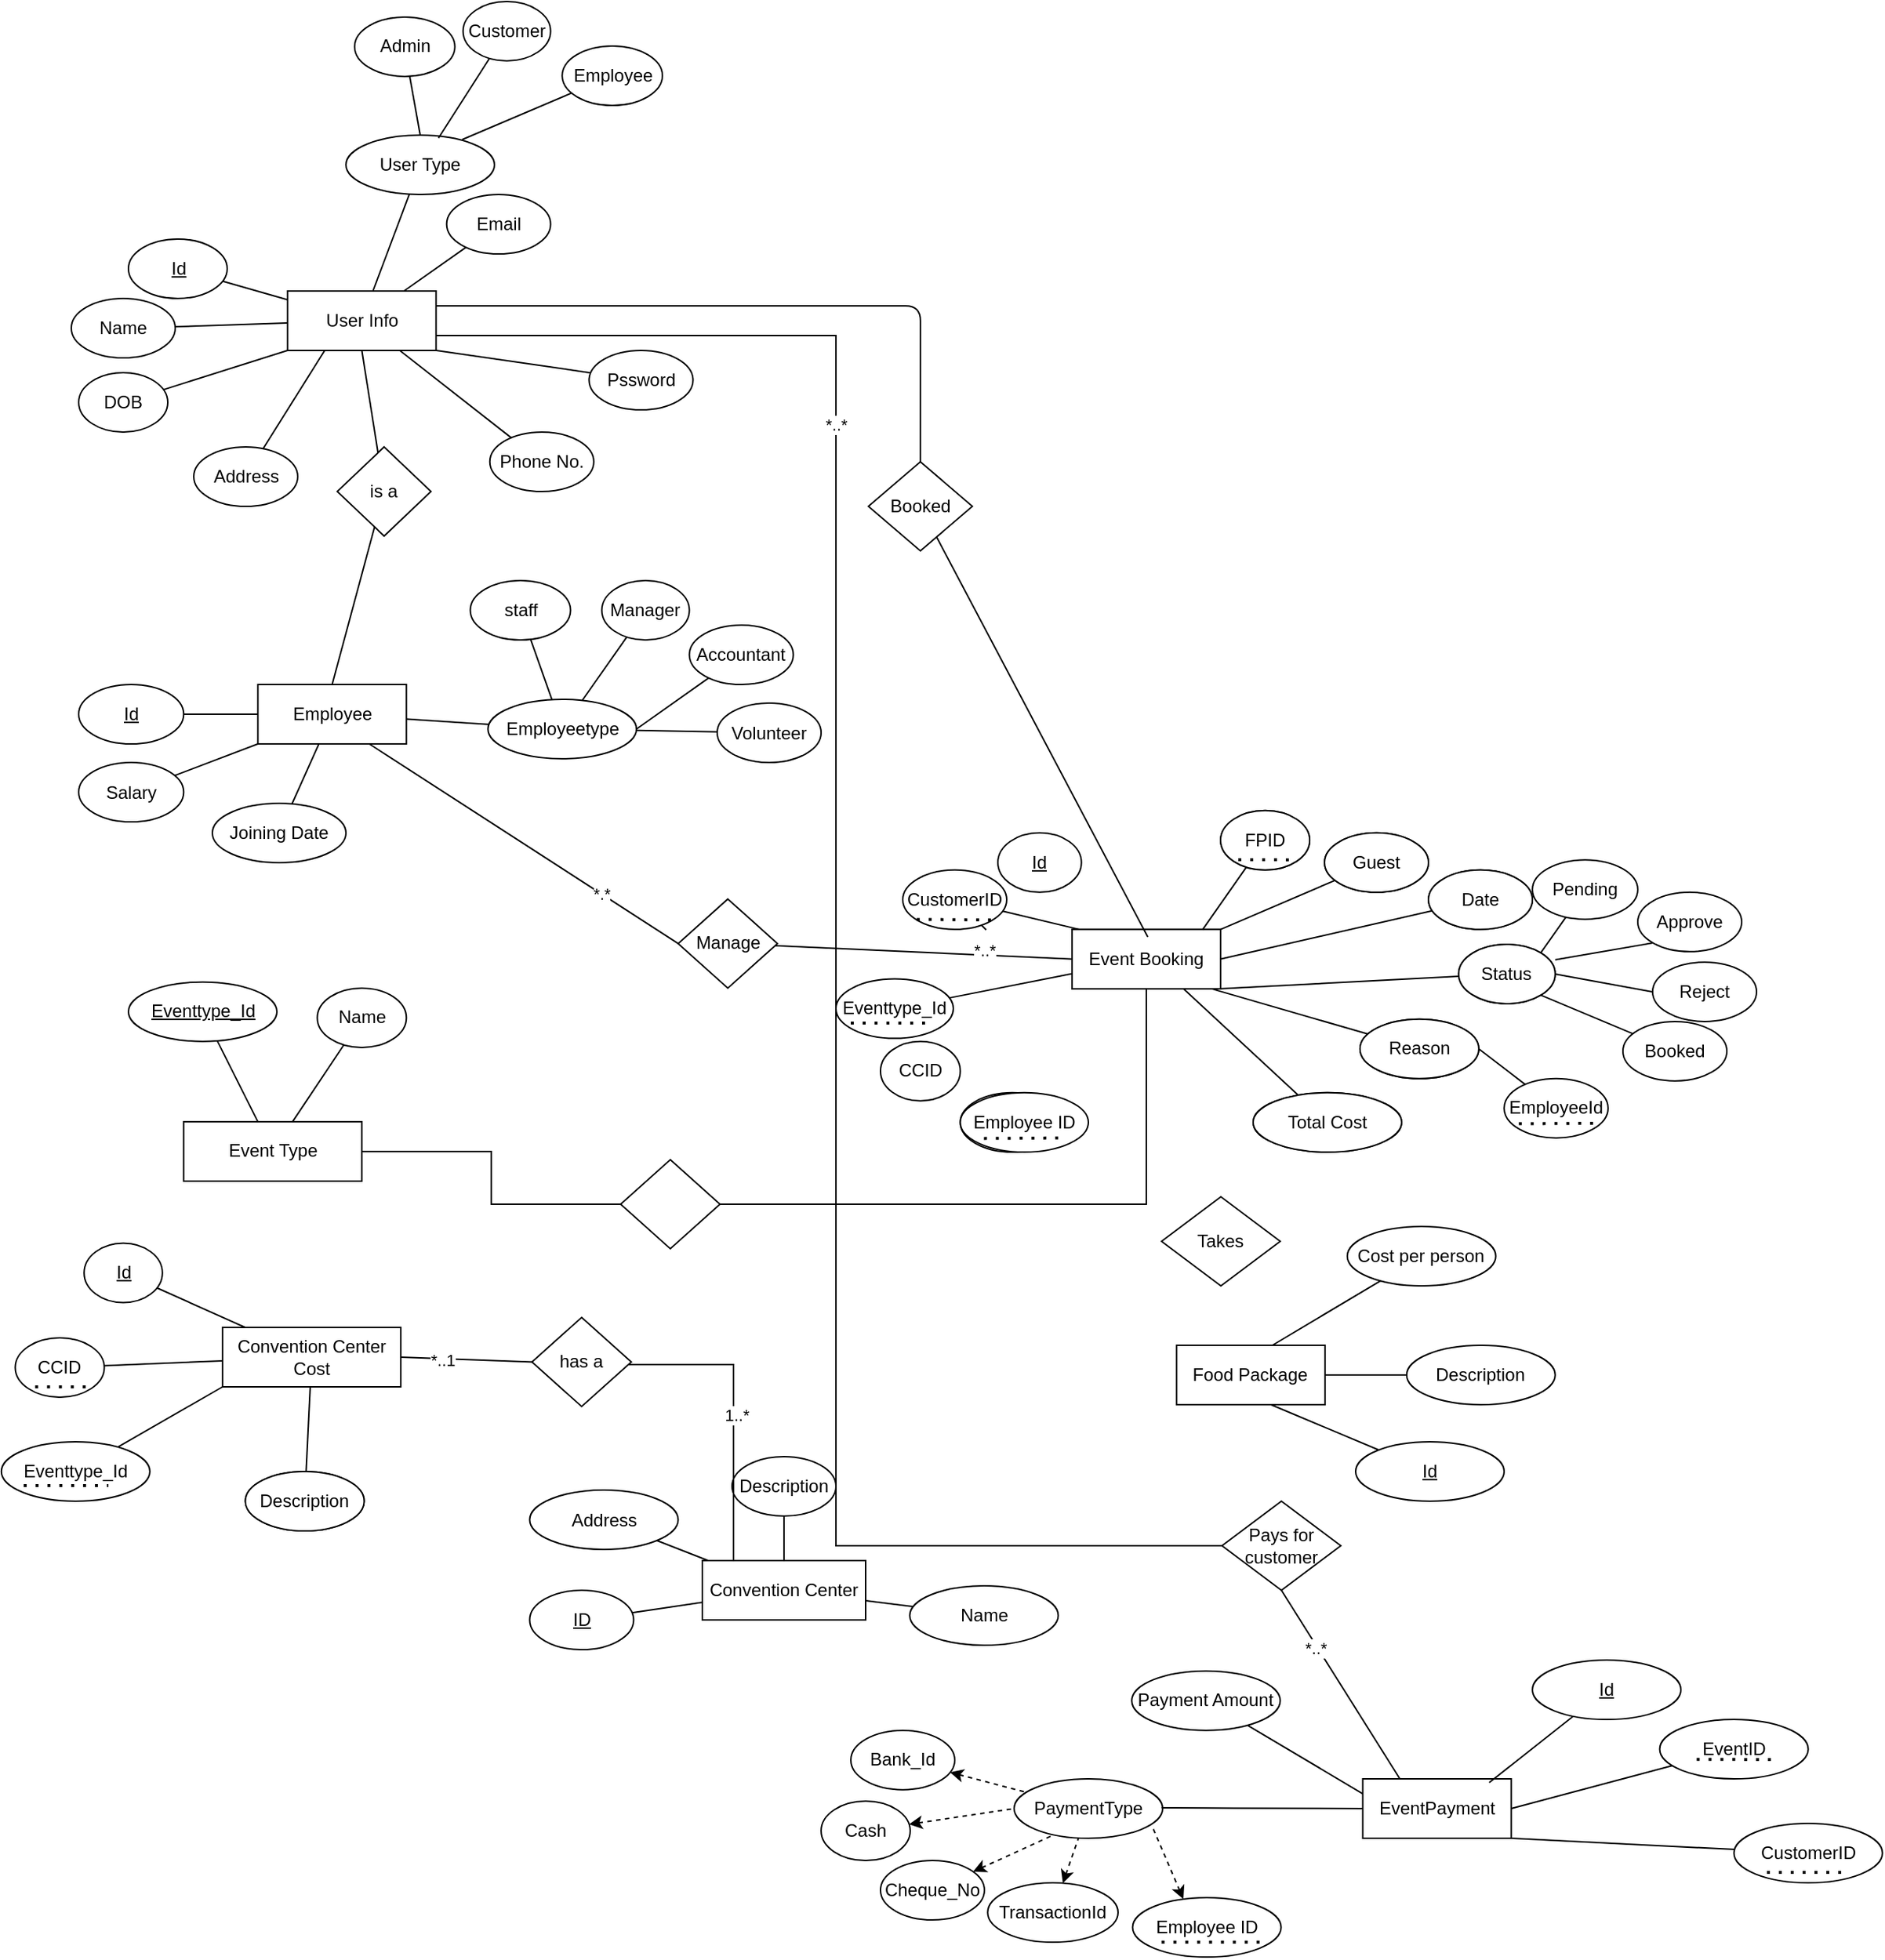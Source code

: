 <mxfile version="14.6.11" type="github">
  <diagram id="667UKBAZMkuKN2_vxPIx" name="Page-1">
    <mxGraphModel dx="854" dy="1568" grid="1" gridSize="10" guides="1" tooltips="1" connect="1" arrows="1" fold="1" page="1" pageScale="1" pageWidth="850" pageHeight="1100" math="0" shadow="0">
      <root>
        <mxCell id="0" />
        <mxCell id="1" parent="0" />
        <mxCell id="iq4_zU8uzsKBCmtEDNEx-7" value="Convention Center Cost" style="whiteSpace=wrap;html=1;align=center;" parent="1" vertex="1">
          <mxGeometry x="156.89" y="663" width="120" height="40" as="geometry" />
        </mxCell>
        <mxCell id="ZvQljmAucY4WJeobZymg-52" value="" style="edgeStyle=none;rounded=0;orthogonalLoop=1;jettySize=auto;html=1;startArrow=none;startFill=0;endArrow=none;endFill=0;" edge="1" parent="1" source="iq4_zU8uzsKBCmtEDNEx-9" target="iq4_zU8uzsKBCmtEDNEx-7">
          <mxGeometry relative="1" as="geometry" />
        </mxCell>
        <mxCell id="iq4_zU8uzsKBCmtEDNEx-9" value="CCID" style="ellipse;whiteSpace=wrap;html=1;align=center;" parent="1" vertex="1">
          <mxGeometry x="17.25" y="670" width="60" height="40" as="geometry" />
        </mxCell>
        <mxCell id="ZvQljmAucY4WJeobZymg-53" value="" style="edgeStyle=none;rounded=0;orthogonalLoop=1;jettySize=auto;html=1;startArrow=none;startFill=0;endArrow=none;endFill=0;entryX=0;entryY=1;entryDx=0;entryDy=0;" edge="1" parent="1" source="iq4_zU8uzsKBCmtEDNEx-10" target="iq4_zU8uzsKBCmtEDNEx-7">
          <mxGeometry relative="1" as="geometry" />
        </mxCell>
        <mxCell id="iq4_zU8uzsKBCmtEDNEx-10" value="Eventtype_Id" style="ellipse;whiteSpace=wrap;html=1;align=center;" parent="1" vertex="1">
          <mxGeometry x="7.92" y="740" width="100" height="40" as="geometry" />
        </mxCell>
        <mxCell id="iq4_zU8uzsKBCmtEDNEx-11" value="Description" style="ellipse;whiteSpace=wrap;html=1;align=center;" parent="1" vertex="1">
          <mxGeometry x="172.25" y="760" width="80" height="40" as="geometry" />
        </mxCell>
        <mxCell id="ZvQljmAucY4WJeobZymg-54" value="" style="edgeStyle=none;rounded=0;orthogonalLoop=1;jettySize=auto;html=1;startArrow=none;startFill=0;endArrow=none;endFill=0;" edge="1" parent="1" source="iq4_zU8uzsKBCmtEDNEx-16" target="iq4_zU8uzsKBCmtEDNEx-7">
          <mxGeometry relative="1" as="geometry" />
        </mxCell>
        <mxCell id="iq4_zU8uzsKBCmtEDNEx-16" value="Description" style="ellipse;whiteSpace=wrap;html=1;align=center;" parent="1" vertex="1">
          <mxGeometry x="172.25" y="760" width="80" height="40" as="geometry" />
        </mxCell>
        <mxCell id="ZvQljmAucY4WJeobZymg-81" value="" style="edgeStyle=none;rounded=0;orthogonalLoop=1;jettySize=auto;html=1;startArrow=none;startFill=0;endArrow=none;endFill=0;" edge="1" parent="1" source="iq4_zU8uzsKBCmtEDNEx-24" target="iq4_zU8uzsKBCmtEDNEx-34">
          <mxGeometry relative="1" as="geometry" />
        </mxCell>
        <mxCell id="iq4_zU8uzsKBCmtEDNEx-24" value="User Type" style="ellipse;whiteSpace=wrap;html=1;align=center;" parent="1" vertex="1">
          <mxGeometry x="240.0" y="-140.0" width="100" height="40" as="geometry" />
        </mxCell>
        <mxCell id="iq4_zU8uzsKBCmtEDNEx-34" value="User Info" style="whiteSpace=wrap;html=1;align=center;" parent="1" vertex="1">
          <mxGeometry x="200.69" y="-35" width="100" height="40" as="geometry" />
        </mxCell>
        <mxCell id="ZvQljmAucY4WJeobZymg-86" value="" style="edgeStyle=none;rounded=0;orthogonalLoop=1;jettySize=auto;html=1;startArrow=none;startFill=0;endArrow=none;endFill=0;" edge="1" parent="1" source="iq4_zU8uzsKBCmtEDNEx-36" target="iq4_zU8uzsKBCmtEDNEx-34">
          <mxGeometry relative="1" as="geometry" />
        </mxCell>
        <mxCell id="iq4_zU8uzsKBCmtEDNEx-36" value="Name" style="ellipse;whiteSpace=wrap;html=1;align=center;" parent="1" vertex="1">
          <mxGeometry x="55.01" y="-30" width="70" height="40" as="geometry" />
        </mxCell>
        <mxCell id="ZvQljmAucY4WJeobZymg-87" value="" style="edgeStyle=none;rounded=0;orthogonalLoop=1;jettySize=auto;html=1;startArrow=none;startFill=0;endArrow=none;endFill=0;entryX=0;entryY=1;entryDx=0;entryDy=0;" edge="1" parent="1" source="iq4_zU8uzsKBCmtEDNEx-37" target="iq4_zU8uzsKBCmtEDNEx-34">
          <mxGeometry relative="1" as="geometry" />
        </mxCell>
        <mxCell id="iq4_zU8uzsKBCmtEDNEx-37" value="DOB" style="ellipse;whiteSpace=wrap;html=1;align=center;" parent="1" vertex="1">
          <mxGeometry x="60" y="20" width="60" height="40" as="geometry" />
        </mxCell>
        <mxCell id="ZvQljmAucY4WJeobZymg-82" value="" style="edgeStyle=none;rounded=0;orthogonalLoop=1;jettySize=auto;html=1;startArrow=none;startFill=0;endArrow=none;endFill=0;entryX=0.25;entryY=1;entryDx=0;entryDy=0;" edge="1" parent="1" source="iq4_zU8uzsKBCmtEDNEx-38" target="iq4_zU8uzsKBCmtEDNEx-34">
          <mxGeometry relative="1" as="geometry" />
        </mxCell>
        <mxCell id="iq4_zU8uzsKBCmtEDNEx-38" value="Address" style="ellipse;whiteSpace=wrap;html=1;align=center;" parent="1" vertex="1">
          <mxGeometry x="137.5" y="70" width="70" height="40" as="geometry" />
        </mxCell>
        <mxCell id="ZvQljmAucY4WJeobZymg-89" value="" style="rounded=0;orthogonalLoop=1;jettySize=auto;html=1;startArrow=none;startFill=0;endArrow=none;endFill=0;" edge="1" parent="1" source="iq4_zU8uzsKBCmtEDNEx-39" target="iq4_zU8uzsKBCmtEDNEx-34">
          <mxGeometry relative="1" as="geometry" />
        </mxCell>
        <mxCell id="iq4_zU8uzsKBCmtEDNEx-39" value="Email" style="ellipse;whiteSpace=wrap;html=1;align=center;" parent="1" vertex="1">
          <mxGeometry x="307.81" y="-100" width="70" height="40" as="geometry" />
        </mxCell>
        <mxCell id="ZvQljmAucY4WJeobZymg-80" value="" style="edgeStyle=none;rounded=0;orthogonalLoop=1;jettySize=auto;html=1;startArrow=none;startFill=0;endArrow=none;endFill=0;" edge="1" parent="1" source="iq4_zU8uzsKBCmtEDNEx-40" target="iq4_zU8uzsKBCmtEDNEx-34">
          <mxGeometry relative="1" as="geometry" />
        </mxCell>
        <mxCell id="iq4_zU8uzsKBCmtEDNEx-40" value="Phone No." style="ellipse;whiteSpace=wrap;html=1;align=center;" parent="1" vertex="1">
          <mxGeometry x="336.89" y="60" width="70" height="40" as="geometry" />
        </mxCell>
        <mxCell id="iq4_zU8uzsKBCmtEDNEx-41" value="" style="line;strokeWidth=1;rotatable=0;dashed=0;labelPosition=right;align=left;verticalAlign=middle;spacingTop=0;spacingLeft=6;points=[];portConstraint=eastwest;" parent="1" vertex="1">
          <mxGeometry x="257.5" y="-80" height="10" as="geometry" />
        </mxCell>
        <mxCell id="iq4_zU8uzsKBCmtEDNEx-103" value="Employee" style="whiteSpace=wrap;html=1;align=center;" parent="1" vertex="1">
          <mxGeometry x="180.69" y="230" width="100" height="40" as="geometry" />
        </mxCell>
        <mxCell id="ZvQljmAucY4WJeobZymg-62" value="" style="edgeStyle=none;rounded=0;orthogonalLoop=1;jettySize=auto;html=1;startArrow=none;startFill=0;endArrow=none;endFill=0;" edge="1" parent="1" source="iq4_zU8uzsKBCmtEDNEx-105" target="iq4_zU8uzsKBCmtEDNEx-103">
          <mxGeometry relative="1" as="geometry" />
        </mxCell>
        <mxCell id="iq4_zU8uzsKBCmtEDNEx-105" value="Joining Date" style="ellipse;whiteSpace=wrap;html=1;align=center;" parent="1" vertex="1">
          <mxGeometry x="150" y="310" width="90" height="40" as="geometry" />
        </mxCell>
        <mxCell id="ZvQljmAucY4WJeobZymg-60" value="" style="edgeStyle=none;rounded=0;orthogonalLoop=1;jettySize=auto;html=1;startArrow=none;startFill=0;endArrow=none;endFill=0;" edge="1" parent="1" source="iq4_zU8uzsKBCmtEDNEx-111" target="iq4_zU8uzsKBCmtEDNEx-103">
          <mxGeometry relative="1" as="geometry" />
        </mxCell>
        <mxCell id="iq4_zU8uzsKBCmtEDNEx-111" value="Id" style="ellipse;whiteSpace=wrap;html=1;align=center;fontStyle=4;" parent="1" vertex="1">
          <mxGeometry x="60" y="230" width="70.69" height="40" as="geometry" />
        </mxCell>
        <mxCell id="ZvQljmAucY4WJeobZymg-63" value="" style="edgeStyle=none;rounded=0;orthogonalLoop=1;jettySize=auto;html=1;startArrow=none;startFill=0;endArrow=none;endFill=0;" edge="1" parent="1" source="iq4_zU8uzsKBCmtEDNEx-112" target="iq4_zU8uzsKBCmtEDNEx-103">
          <mxGeometry relative="1" as="geometry" />
        </mxCell>
        <mxCell id="iq4_zU8uzsKBCmtEDNEx-112" value="Employeetype" style="ellipse;whiteSpace=wrap;html=1;align=center;" parent="1" vertex="1">
          <mxGeometry x="335.64" y="240" width="100" height="40" as="geometry" />
        </mxCell>
        <mxCell id="ZvQljmAucY4WJeobZymg-61" value="" style="edgeStyle=none;rounded=0;orthogonalLoop=1;jettySize=auto;html=1;startArrow=none;startFill=0;endArrow=none;endFill=0;entryX=0;entryY=1;entryDx=0;entryDy=0;" edge="1" parent="1" source="iq4_zU8uzsKBCmtEDNEx-113" target="iq4_zU8uzsKBCmtEDNEx-103">
          <mxGeometry relative="1" as="geometry" />
        </mxCell>
        <mxCell id="iq4_zU8uzsKBCmtEDNEx-113" value="Salary" style="ellipse;whiteSpace=wrap;html=1;align=center;" parent="1" vertex="1">
          <mxGeometry x="60" y="282.5" width="70.69" height="40" as="geometry" />
        </mxCell>
        <mxCell id="Gzfp780XZHJY38I-ThZH-4" value="" style="rounded=0;orthogonalLoop=1;jettySize=auto;html=1;entryX=0.5;entryY=1;entryDx=0;entryDy=0;endArrow=none;endFill=0;" parent="1" source="iq4_zU8uzsKBCmtEDNEx-116" target="iq4_zU8uzsKBCmtEDNEx-34" edge="1">
          <mxGeometry relative="1" as="geometry" />
        </mxCell>
        <mxCell id="Gzfp780XZHJY38I-ThZH-5" value="" style="edgeStyle=none;rounded=0;orthogonalLoop=1;jettySize=auto;html=1;endArrow=none;endFill=0;entryX=0.5;entryY=0;entryDx=0;entryDy=0;" parent="1" source="iq4_zU8uzsKBCmtEDNEx-116" target="iq4_zU8uzsKBCmtEDNEx-103" edge="1">
          <mxGeometry relative="1" as="geometry" />
        </mxCell>
        <mxCell id="iq4_zU8uzsKBCmtEDNEx-116" value="is a" style="shape=rhombus;perimeter=rhombusPerimeter;whiteSpace=wrap;html=1;align=center;" parent="1" vertex="1">
          <mxGeometry x="234.14" y="70" width="63.11" height="60" as="geometry" />
        </mxCell>
        <mxCell id="ZvQljmAucY4WJeobZymg-66" value="" style="edgeStyle=none;rounded=0;orthogonalLoop=1;jettySize=auto;html=1;startArrow=none;startFill=0;endArrow=none;endFill=0;" edge="1" parent="1" source="iq4_zU8uzsKBCmtEDNEx-118" target="iq4_zU8uzsKBCmtEDNEx-112">
          <mxGeometry relative="1" as="geometry" />
        </mxCell>
        <mxCell id="iq4_zU8uzsKBCmtEDNEx-118" value="staff" style="ellipse;whiteSpace=wrap;html=1;align=center;" parent="1" vertex="1">
          <mxGeometry x="323.75" y="160" width="67.5" height="40" as="geometry" />
        </mxCell>
        <mxCell id="iq4_zU8uzsKBCmtEDNEx-123" value="" style="rounded=0;orthogonalLoop=1;jettySize=auto;html=1;endArrow=none;endFill=0;" parent="1" source="iq4_zU8uzsKBCmtEDNEx-119" target="iq4_zU8uzsKBCmtEDNEx-112" edge="1">
          <mxGeometry relative="1" as="geometry" />
        </mxCell>
        <mxCell id="iq4_zU8uzsKBCmtEDNEx-119" value="Manager" style="ellipse;whiteSpace=wrap;html=1;align=center;" parent="1" vertex="1">
          <mxGeometry x="412.31" y="160" width="58.96" height="40" as="geometry" />
        </mxCell>
        <mxCell id="iq4_zU8uzsKBCmtEDNEx-126" value="" style="rounded=0;orthogonalLoop=1;jettySize=auto;html=1;endArrow=none;endFill=0;entryX=1;entryY=0.5;entryDx=0;entryDy=0;" parent="1" source="iq4_zU8uzsKBCmtEDNEx-124" target="iq4_zU8uzsKBCmtEDNEx-112" edge="1">
          <mxGeometry relative="1" as="geometry">
            <mxPoint x="515" y="320" as="targetPoint" />
          </mxGeometry>
        </mxCell>
        <mxCell id="iq4_zU8uzsKBCmtEDNEx-124" value="Accountant" style="ellipse;whiteSpace=wrap;html=1;align=center;" parent="1" vertex="1">
          <mxGeometry x="471.27" y="190" width="70" height="40" as="geometry" />
        </mxCell>
        <mxCell id="ZvQljmAucY4WJeobZymg-64" value="" style="edgeStyle=none;rounded=0;orthogonalLoop=1;jettySize=auto;html=1;startArrow=none;startFill=0;endArrow=none;endFill=0;" edge="1" parent="1" source="iq4_zU8uzsKBCmtEDNEx-127" target="iq4_zU8uzsKBCmtEDNEx-112">
          <mxGeometry relative="1" as="geometry" />
        </mxCell>
        <mxCell id="iq4_zU8uzsKBCmtEDNEx-127" value="Volunteer" style="ellipse;whiteSpace=wrap;html=1;align=center;" parent="1" vertex="1">
          <mxGeometry x="490" y="242.5" width="70" height="40" as="geometry" />
        </mxCell>
        <mxCell id="iq4_zU8uzsKBCmtEDNEx-152" value="Event" style="whiteSpace=wrap;html=1;align=center;" parent="1" vertex="1">
          <mxGeometry x="729.04" y="394.91" width="100" height="40" as="geometry" />
        </mxCell>
        <mxCell id="ZvQljmAucY4WJeobZymg-48" value="" style="edgeStyle=none;rounded=0;orthogonalLoop=1;jettySize=auto;html=1;startArrow=none;startFill=0;endArrow=none;endFill=0;entryX=0.09;entryY=0.026;entryDx=0;entryDy=0;entryPerimeter=0;" edge="1" parent="1" source="iq4_zU8uzsKBCmtEDNEx-154" target="iq4_zU8uzsKBCmtEDNEx-175">
          <mxGeometry relative="1" as="geometry">
            <mxPoint x="750" y="390" as="targetPoint" />
          </mxGeometry>
        </mxCell>
        <mxCell id="iq4_zU8uzsKBCmtEDNEx-154" value="CustomerID" style="ellipse;whiteSpace=wrap;html=1;align=center;" parent="1" vertex="1">
          <mxGeometry x="615" y="354.91" width="70" height="40" as="geometry" />
        </mxCell>
        <mxCell id="iq4_zU8uzsKBCmtEDNEx-157" value="FPID" style="ellipse;whiteSpace=wrap;html=1;align=center;" parent="1" vertex="1">
          <mxGeometry x="829.04" y="314.91" width="60" height="40" as="geometry" />
        </mxCell>
        <mxCell id="iq4_zU8uzsKBCmtEDNEx-158" value="Guest" style="ellipse;whiteSpace=wrap;html=1;align=center;" parent="1" vertex="1">
          <mxGeometry x="899.04" y="329.91" width="70" height="40" as="geometry" />
        </mxCell>
        <mxCell id="iq4_zU8uzsKBCmtEDNEx-159" value="Date" style="ellipse;whiteSpace=wrap;html=1;align=center;" parent="1" vertex="1">
          <mxGeometry x="969.04" y="354.91" width="70" height="40" as="geometry" />
        </mxCell>
        <mxCell id="iq4_zU8uzsKBCmtEDNEx-160" value="Status" style="ellipse;whiteSpace=wrap;html=1;align=center;" parent="1" vertex="1">
          <mxGeometry x="989.37" y="404.95" width="65" height="40" as="geometry" />
        </mxCell>
        <mxCell id="iq4_zU8uzsKBCmtEDNEx-161" value="Reason" style="ellipse;whiteSpace=wrap;html=1;align=center;" parent="1" vertex="1">
          <mxGeometry x="922.93" y="455.35" width="80" height="40" as="geometry" />
        </mxCell>
        <mxCell id="iq4_zU8uzsKBCmtEDNEx-162" value="Employee ID" style="ellipse;whiteSpace=wrap;html=1;align=center;" parent="1" vertex="1">
          <mxGeometry x="653.73" y="504.91" width="70" height="40" as="geometry" />
        </mxCell>
        <mxCell id="iq4_zU8uzsKBCmtEDNEx-163" value="Total Cost" style="ellipse;whiteSpace=wrap;html=1;align=center;" parent="1" vertex="1">
          <mxGeometry x="850.96" y="504.91" width="100" height="40" as="geometry" />
        </mxCell>
        <mxCell id="iq4_zU8uzsKBCmtEDNEx-175" value="Event Booking" style="whiteSpace=wrap;html=1;align=center;" parent="1" vertex="1">
          <mxGeometry x="729.04" y="394.91" width="100" height="40" as="geometry" />
        </mxCell>
        <mxCell id="ZvQljmAucY4WJeobZymg-37" value="" style="edgeStyle=none;rounded=0;orthogonalLoop=1;jettySize=auto;html=1;startArrow=none;startFill=0;endArrow=none;endFill=0;entryX=0.88;entryY=0.001;entryDx=0;entryDy=0;entryPerimeter=0;" edge="1" parent="1" source="iq4_zU8uzsKBCmtEDNEx-180" target="iq4_zU8uzsKBCmtEDNEx-175">
          <mxGeometry relative="1" as="geometry" />
        </mxCell>
        <mxCell id="iq4_zU8uzsKBCmtEDNEx-180" value="FPID" style="ellipse;whiteSpace=wrap;html=1;align=center;" parent="1" vertex="1">
          <mxGeometry x="829.04" y="314.91" width="60" height="40" as="geometry" />
        </mxCell>
        <mxCell id="ZvQljmAucY4WJeobZymg-38" value="" style="edgeStyle=none;rounded=0;orthogonalLoop=1;jettySize=auto;html=1;startArrow=none;startFill=0;endArrow=none;endFill=0;entryX=1;entryY=0;entryDx=0;entryDy=0;" edge="1" parent="1" source="iq4_zU8uzsKBCmtEDNEx-181" target="iq4_zU8uzsKBCmtEDNEx-175">
          <mxGeometry relative="1" as="geometry" />
        </mxCell>
        <mxCell id="iq4_zU8uzsKBCmtEDNEx-181" value="Guest" style="ellipse;whiteSpace=wrap;html=1;align=center;" parent="1" vertex="1">
          <mxGeometry x="899.04" y="329.91" width="70" height="40" as="geometry" />
        </mxCell>
        <mxCell id="ZvQljmAucY4WJeobZymg-40" value="" style="edgeStyle=none;rounded=0;orthogonalLoop=1;jettySize=auto;html=1;startArrow=none;startFill=0;endArrow=none;endFill=0;entryX=1;entryY=0.5;entryDx=0;entryDy=0;" edge="1" parent="1" source="iq4_zU8uzsKBCmtEDNEx-182" target="iq4_zU8uzsKBCmtEDNEx-175">
          <mxGeometry relative="1" as="geometry">
            <mxPoint x="964" y="361" as="targetPoint" />
          </mxGeometry>
        </mxCell>
        <mxCell id="iq4_zU8uzsKBCmtEDNEx-182" value="Date" style="ellipse;whiteSpace=wrap;html=1;align=center;" parent="1" vertex="1">
          <mxGeometry x="969.04" y="354.91" width="70" height="40" as="geometry" />
        </mxCell>
        <mxCell id="ZvQljmAucY4WJeobZymg-41" value="" style="edgeStyle=none;rounded=0;orthogonalLoop=1;jettySize=auto;html=1;startArrow=none;startFill=0;endArrow=none;endFill=0;entryX=1;entryY=1;entryDx=0;entryDy=0;" edge="1" parent="1" source="iq4_zU8uzsKBCmtEDNEx-183" target="iq4_zU8uzsKBCmtEDNEx-175">
          <mxGeometry relative="1" as="geometry" />
        </mxCell>
        <mxCell id="iq4_zU8uzsKBCmtEDNEx-183" value="Status" style="ellipse;whiteSpace=wrap;html=1;align=center;" parent="1" vertex="1">
          <mxGeometry x="989.37" y="404.95" width="65" height="40" as="geometry" />
        </mxCell>
        <mxCell id="ZvQljmAucY4WJeobZymg-42" value="" style="edgeStyle=none;rounded=0;orthogonalLoop=1;jettySize=auto;html=1;startArrow=none;startFill=0;endArrow=none;endFill=0;entryX=0.94;entryY=1.001;entryDx=0;entryDy=0;entryPerimeter=0;" edge="1" parent="1" source="iq4_zU8uzsKBCmtEDNEx-184" target="iq4_zU8uzsKBCmtEDNEx-175">
          <mxGeometry relative="1" as="geometry" />
        </mxCell>
        <mxCell id="iq4_zU8uzsKBCmtEDNEx-184" value="Reason" style="ellipse;whiteSpace=wrap;html=1;align=center;" parent="1" vertex="1">
          <mxGeometry x="922.93" y="455.35" width="80" height="40" as="geometry" />
        </mxCell>
        <mxCell id="iq4_zU8uzsKBCmtEDNEx-185" value="Employee ID" style="ellipse;whiteSpace=wrap;html=1;align=center;" parent="1" vertex="1">
          <mxGeometry x="653.73" y="504.91" width="86.27" height="40" as="geometry" />
        </mxCell>
        <mxCell id="ZvQljmAucY4WJeobZymg-43" value="" style="edgeStyle=none;rounded=0;orthogonalLoop=1;jettySize=auto;html=1;startArrow=none;startFill=0;endArrow=none;endFill=0;entryX=0.75;entryY=1;entryDx=0;entryDy=0;" edge="1" parent="1" source="iq4_zU8uzsKBCmtEDNEx-186" target="iq4_zU8uzsKBCmtEDNEx-175">
          <mxGeometry relative="1" as="geometry" />
        </mxCell>
        <mxCell id="iq4_zU8uzsKBCmtEDNEx-186" value="Total Cost" style="ellipse;whiteSpace=wrap;html=1;align=center;" parent="1" vertex="1">
          <mxGeometry x="850.96" y="504.91" width="100" height="40" as="geometry" />
        </mxCell>
        <mxCell id="iq4_zU8uzsKBCmtEDNEx-198" value="Event Type" style="rounded=0;whiteSpace=wrap;html=1;" parent="1" vertex="1">
          <mxGeometry x="130.69" y="524.45" width="120" height="40" as="geometry" />
        </mxCell>
        <mxCell id="ZvQljmAucY4WJeobZymg-59" value="" style="edgeStyle=none;rounded=0;orthogonalLoop=1;jettySize=auto;html=1;startArrow=none;startFill=0;endArrow=none;endFill=0;" edge="1" parent="1" source="iq4_zU8uzsKBCmtEDNEx-200" target="iq4_zU8uzsKBCmtEDNEx-198">
          <mxGeometry relative="1" as="geometry" />
        </mxCell>
        <mxCell id="iq4_zU8uzsKBCmtEDNEx-200" value="Name" style="ellipse;whiteSpace=wrap;html=1;align=center;" parent="1" vertex="1">
          <mxGeometry x="220.69" y="434.45" width="60" height="40" as="geometry" />
        </mxCell>
        <mxCell id="ZvQljmAucY4WJeobZymg-58" value="" style="edgeStyle=none;rounded=0;orthogonalLoop=1;jettySize=auto;html=1;startArrow=none;startFill=0;endArrow=none;endFill=0;" edge="1" parent="1" source="iq4_zU8uzsKBCmtEDNEx-203" target="iq4_zU8uzsKBCmtEDNEx-198">
          <mxGeometry relative="1" as="geometry" />
        </mxCell>
        <mxCell id="iq4_zU8uzsKBCmtEDNEx-203" value="Eventtype_Id" style="ellipse;whiteSpace=wrap;html=1;align=center;fontStyle=4;" parent="1" vertex="1">
          <mxGeometry x="93.5" y="430.35" width="100" height="40" as="geometry" />
        </mxCell>
        <mxCell id="iq4_zU8uzsKBCmtEDNEx-205" value="Id" style="ellipse;whiteSpace=wrap;html=1;align=center;fontStyle=4;" parent="1" vertex="1">
          <mxGeometry x="679.04" y="329.91" width="56.27" height="40" as="geometry" />
        </mxCell>
        <mxCell id="ZvQljmAucY4WJeobZymg-46" value="" style="edgeStyle=none;rounded=0;orthogonalLoop=1;jettySize=auto;html=1;startArrow=none;startFill=0;endArrow=none;endFill=0;" edge="1" parent="1" source="iq4_zU8uzsKBCmtEDNEx-206" target="iq4_zU8uzsKBCmtEDNEx-175">
          <mxGeometry relative="1" as="geometry" />
        </mxCell>
        <mxCell id="iq4_zU8uzsKBCmtEDNEx-206" value="Eventtype_Id" style="ellipse;whiteSpace=wrap;html=1;align=center;" parent="1" vertex="1">
          <mxGeometry x="570" y="428.3" width="79.04" height="40" as="geometry" />
        </mxCell>
        <mxCell id="iq4_zU8uzsKBCmtEDNEx-208" value="CCID" style="ellipse;whiteSpace=wrap;html=1;align=center;" parent="1" vertex="1">
          <mxGeometry x="600" y="470.35" width="53.73" height="40" as="geometry" />
        </mxCell>
        <mxCell id="iq4_zU8uzsKBCmtEDNEx-210" value="" style="endArrow=none;html=1;rounded=0;exitX=1;exitY=0;exitDx=0;exitDy=0;" parent="1" source="iq4_zU8uzsKBCmtEDNEx-183" target="iq4_zU8uzsKBCmtEDNEx-211" edge="1">
          <mxGeometry relative="1" as="geometry">
            <mxPoint x="1050" y="406.97" as="sourcePoint" />
            <mxPoint x="1130" y="406.97" as="targetPoint" />
          </mxGeometry>
        </mxCell>
        <mxCell id="iq4_zU8uzsKBCmtEDNEx-211" value="Pending" style="ellipse;whiteSpace=wrap;html=1;align=center;" parent="1" vertex="1">
          <mxGeometry x="1039.04" y="348.1" width="70.96" height="40" as="geometry" />
        </mxCell>
        <mxCell id="iq4_zU8uzsKBCmtEDNEx-212" value="Approve&lt;span style=&quot;color: rgba(0 , 0 , 0 , 0) ; font-family: monospace ; font-size: 0px&quot;&gt;%3CmxGraphModel%3E%3Croot%3E%3CmxCell%20id%3D%220%22%2F%3E%3CmxCell%20id%3D%221%22%20parent%3D%220%22%2F%3E%3CmxCell%20id%3D%222%22%20value%3D%22Event%20Type%22%20style%3D%22rounded%3D0%3BwhiteSpace%3Dwrap%3Bhtml%3D1%3B%22%20vertex%3D%221%22%20parent%3D%221%22%3E%3CmxGeometry%20x%3D%2290%22%20y%3D%22140%22%20width%3D%22120%22%20height%3D%2240%22%20as%3D%22geometry%22%2F%3E%3C%2FmxCell%3E%3CmxCell%20id%3D%223%22%20value%3D%22ID%22%20style%3D%22ellipse%3BwhiteSpace%3Dwrap%3Bhtml%3D1%3Balign%3Dcenter%3B%22%20vertex%3D%221%22%20parent%3D%221%22%3E%3CmxGeometry%20x%3D%2260%22%20y%3D%2250%22%20width%3D%2260%22%20height%3D%2240%22%20as%3D%22geometry%22%2F%3E%3C%2FmxCell%3E%3CmxCell%20id%3D%224%22%20value%3D%22Name%22%20style%3D%22ellipse%3BwhiteSpace%3Dwrap%3Bhtml%3D1%3Balign%3Dcenter%3B%22%20vertex%3D%221%22%20parent%3D%221%22%3E%3CmxGeometry%20x%3D%22180%22%20y%3D%2250%22%20width%3D%2260%22%20height%3D%2240%22%20as%3D%22geometry%22%2F%3E%3C%2FmxCell%3E%3CmxCell%20id%3D%225%22%20value%3D%22%22%20style%3D%22line%3BstrokeWidth%3D2%3Bdirection%3Dsouth%3Bhtml%3D1%3Brotation%3D15%3B%22%20vertex%3D%221%22%20parent%3D%221%22%3E%3CmxGeometry%20x%3D%22200%22%20y%3D%2290%22%20width%3D%2210%22%20height%3D%2250%22%20as%3D%22geometry%22%2F%3E%3C%2FmxCell%3E%3CmxCell%20id%3D%226%22%20value%3D%22%22%20style%3D%22line%3BstrokeWidth%3D2%3Bdirection%3Dsouth%3Bhtml%3D1%3Brotation%3D-30%3B%22%20vertex%3D%221%22%20parent%3D%221%22%3E%3CmxGeometry%20x%3D%22122.5%22%20y%3D%2282.01%22%20width%3D%2210%22%20height%3D%2260%22%20as%3D%22geometry%22%2F%3E%3C%2FmxCell%3E%3C%2Froot%3E%3C%2FmxGraphModel%3E&lt;/span&gt;" style="ellipse;whiteSpace=wrap;html=1;align=center;" parent="1" vertex="1">
          <mxGeometry x="1110" y="369.91" width="70" height="40" as="geometry" />
        </mxCell>
        <mxCell id="iq4_zU8uzsKBCmtEDNEx-213" value="" style="endArrow=none;html=1;rounded=0;entryX=0;entryY=1;entryDx=0;entryDy=0;" parent="1" target="iq4_zU8uzsKBCmtEDNEx-212" edge="1">
          <mxGeometry relative="1" as="geometry">
            <mxPoint x="1054.37" y="415.36" as="sourcePoint" />
            <mxPoint x="1140.33" y="414.91" as="targetPoint" />
          </mxGeometry>
        </mxCell>
        <mxCell id="iq4_zU8uzsKBCmtEDNEx-214" value="Reject&lt;span style=&quot;color: rgba(0 , 0 , 0 , 0) ; font-family: monospace ; font-size: 0px&quot;&gt;%3CmxGraphModel%3E%3Croot%3E%3CmxCell%20id%3D%220%22%2F%3E%3CmxCell%20id%3D%221%22%20parent%3D%220%22%2F%3E%3CmxCell%20id%3D%222%22%20value%3D%22Event%20Type%22%20style%3D%22rounded%3D0%3BwhiteSpace%3Dwrap%3Bhtml%3D1%3B%22%20vertex%3D%221%22%20parent%3D%221%22%3E%3CmxGeometry%20x%3D%2290%22%20y%3D%22140%22%20width%3D%22120%22%20height%3D%2240%22%20as%3D%22geometry%22%2F%3E%3C%2FmxCell%3E%3CmxCell%20id%3D%223%22%20value%3D%22ID%22%20style%3D%22ellipse%3BwhiteSpace%3Dwrap%3Bhtml%3D1%3Balign%3Dcenter%3B%22%20vertex%3D%221%22%20parent%3D%221%22%3E%3CmxGeometry%20x%3D%2260%22%20y%3D%2250%22%20width%3D%2260%22%20height%3D%2240%22%20as%3D%22geometry%22%2F%3E%3C%2FmxCell%3E%3CmxCell%20id%3D%224%22%20value%3D%22Name%22%20style%3D%22ellipse%3BwhiteSpace%3Dwrap%3Bhtml%3D1%3Balign%3Dcenter%3B%22%20vertex%3D%221%22%20parent%3D%221%22%3E%3CmxGeometry%20x%3D%22180%22%20y%3D%2250%22%20width%3D%2260%22%20height%3D%2240%22%20as%3D%22geometry%22%2F%3E%3C%2FmxCell%3E%3CmxCell%20id%3D%225%22%20value%3D%22%22%20style%3D%22line%3BstrokeWidth%3D2%3Bdirection%3Dsouth%3Bhtml%3D1%3Brotation%3D15%3B%22%20vertex%3D%221%22%20parent%3D%221%22%3E%3CmxGeometry%20x%3D%22200%22%20y%3D%2290%22%20width%3D%2210%22%20height%3D%2250%22%20as%3D%22geometry%22%2F%3E%3C%2FmxCell%3E%3CmxCell%20id%3D%226%22%20value%3D%22%22%20style%3D%22line%3BstrokeWidth%3D2%3Bdirection%3Dsouth%3Bhtml%3D1%3Brotation%3D-30%3B%22%20vertex%3D%221%22%20parent%3D%221%22%3E%3CmxGeometry%20x%3D%22122.5%22%20y%3D%2282.01%22%20width%3D%2210%22%20height%3D%2260%22%20as%3D%22geometry%22%2F%3E%3C%2FmxCell%3E%3C%2Froot%3E%3C%2FmxGraphModel%3E&lt;/span&gt;" style="ellipse;whiteSpace=wrap;html=1;align=center;" parent="1" vertex="1">
          <mxGeometry x="1120" y="416.97" width="70" height="40" as="geometry" />
        </mxCell>
        <mxCell id="iq4_zU8uzsKBCmtEDNEx-215" value="" style="endArrow=none;html=1;rounded=0;entryX=0;entryY=0.5;entryDx=0;entryDy=0;exitX=1;exitY=0.5;exitDx=0;exitDy=0;" parent="1" source="iq4_zU8uzsKBCmtEDNEx-183" target="iq4_zU8uzsKBCmtEDNEx-214" edge="1">
          <mxGeometry relative="1" as="geometry">
            <mxPoint x="1064.37" y="425.36" as="sourcePoint" />
            <mxPoint x="1130.251" y="414.052" as="targetPoint" />
          </mxGeometry>
        </mxCell>
        <mxCell id="iq4_zU8uzsKBCmtEDNEx-216" value="Booked" style="ellipse;whiteSpace=wrap;html=1;align=center;" parent="1" vertex="1">
          <mxGeometry x="1100" y="456.97" width="70" height="40" as="geometry" />
        </mxCell>
        <mxCell id="iq4_zU8uzsKBCmtEDNEx-217" value="" style="endArrow=none;html=1;rounded=0;exitX=1;exitY=1;exitDx=0;exitDy=0;" parent="1" source="iq4_zU8uzsKBCmtEDNEx-183" target="iq4_zU8uzsKBCmtEDNEx-216" edge="1">
          <mxGeometry relative="1" as="geometry">
            <mxPoint x="1064.37" y="434.95" as="sourcePoint" />
            <mxPoint x="1130" y="446.97" as="targetPoint" />
          </mxGeometry>
        </mxCell>
        <mxCell id="iq4_zU8uzsKBCmtEDNEx-220" value="" style="edgeStyle=none;rounded=0;orthogonalLoop=1;jettySize=auto;html=1;endArrow=none;endFill=0;entryX=1;entryY=0.5;entryDx=0;entryDy=0;" parent="1" source="iq4_zU8uzsKBCmtEDNEx-218" target="iq4_zU8uzsKBCmtEDNEx-184" edge="1">
          <mxGeometry relative="1" as="geometry" />
        </mxCell>
        <mxCell id="iq4_zU8uzsKBCmtEDNEx-218" value="EmployeeId" style="ellipse;whiteSpace=wrap;html=1;align=center;" parent="1" vertex="1">
          <mxGeometry x="1020" y="495.35" width="70" height="40" as="geometry" />
        </mxCell>
        <mxCell id="iq4_zU8uzsKBCmtEDNEx-222" value="Food Package" style="whiteSpace=wrap;html=1;align=center;" parent="1" vertex="1">
          <mxGeometry x="799.37" y="675" width="100" height="40" as="geometry" />
        </mxCell>
        <mxCell id="ZvQljmAucY4WJeobZymg-35" value="" style="edgeStyle=none;rounded=0;orthogonalLoop=1;jettySize=auto;html=1;startArrow=none;startFill=0;endArrow=none;endFill=0;entryX=1;entryY=0.5;entryDx=0;entryDy=0;" edge="1" parent="1" source="iq4_zU8uzsKBCmtEDNEx-224" target="iq4_zU8uzsKBCmtEDNEx-222">
          <mxGeometry relative="1" as="geometry" />
        </mxCell>
        <mxCell id="iq4_zU8uzsKBCmtEDNEx-224" value="Description" style="ellipse;whiteSpace=wrap;html=1;align=center;" parent="1" vertex="1">
          <mxGeometry x="954.37" y="675" width="100" height="40" as="geometry" />
        </mxCell>
        <mxCell id="ZvQljmAucY4WJeobZymg-36" value="" style="edgeStyle=none;rounded=0;orthogonalLoop=1;jettySize=auto;html=1;startArrow=none;startFill=0;endArrow=none;endFill=0;entryX=0.646;entryY=0;entryDx=0;entryDy=0;entryPerimeter=0;" edge="1" parent="1" source="iq4_zU8uzsKBCmtEDNEx-225" target="iq4_zU8uzsKBCmtEDNEx-222">
          <mxGeometry relative="1" as="geometry" />
        </mxCell>
        <mxCell id="iq4_zU8uzsKBCmtEDNEx-225" value="Cost per person" style="ellipse;whiteSpace=wrap;html=1;align=center;" parent="1" vertex="1">
          <mxGeometry x="914.37" y="595" width="100" height="40" as="geometry" />
        </mxCell>
        <mxCell id="ZvQljmAucY4WJeobZymg-34" value="" style="rounded=0;orthogonalLoop=1;jettySize=auto;html=1;startArrow=none;startFill=0;endArrow=none;endFill=0;entryX=0.636;entryY=1;entryDx=0;entryDy=0;entryPerimeter=0;" edge="1" parent="1" source="iq4_zU8uzsKBCmtEDNEx-229" target="iq4_zU8uzsKBCmtEDNEx-222">
          <mxGeometry relative="1" as="geometry" />
        </mxCell>
        <mxCell id="iq4_zU8uzsKBCmtEDNEx-229" value="Id" style="ellipse;whiteSpace=wrap;html=1;align=center;fontStyle=4;" parent="1" vertex="1">
          <mxGeometry x="920" y="740" width="100" height="40" as="geometry" />
        </mxCell>
        <mxCell id="ZvQljmAucY4WJeobZymg-51" value="" style="edgeStyle=none;rounded=0;orthogonalLoop=1;jettySize=auto;html=1;startArrow=none;startFill=0;endArrow=none;endFill=0;" edge="1" parent="1" source="iq4_zU8uzsKBCmtEDNEx-230" target="iq4_zU8uzsKBCmtEDNEx-7">
          <mxGeometry relative="1" as="geometry" />
        </mxCell>
        <mxCell id="iq4_zU8uzsKBCmtEDNEx-230" value="Id" style="ellipse;whiteSpace=wrap;html=1;align=center;fontStyle=4;" parent="1" vertex="1">
          <mxGeometry x="63.63" y="606.25" width="52.75" height="40" as="geometry" />
        </mxCell>
        <mxCell id="iq4_zU8uzsKBCmtEDNEx-231" value="Convention Center" style="whiteSpace=wrap;html=1;align=center;" parent="1" vertex="1">
          <mxGeometry x="480" y="820" width="110" height="40" as="geometry" />
        </mxCell>
        <mxCell id="ZvQljmAucY4WJeobZymg-28" value="" style="edgeStyle=none;rounded=0;orthogonalLoop=1;jettySize=auto;html=1;startArrow=none;startFill=0;endArrow=none;endFill=0;" edge="1" parent="1" source="iq4_zU8uzsKBCmtEDNEx-232" target="iq4_zU8uzsKBCmtEDNEx-231">
          <mxGeometry relative="1" as="geometry" />
        </mxCell>
        <mxCell id="iq4_zU8uzsKBCmtEDNEx-232" value="ID" style="ellipse;whiteSpace=wrap;html=1;align=center;fontStyle=4;" parent="1" vertex="1">
          <mxGeometry x="363.73" y="840" width="70" height="40" as="geometry" />
        </mxCell>
        <mxCell id="ZvQljmAucY4WJeobZymg-27" value="" style="edgeStyle=none;rounded=0;orthogonalLoop=1;jettySize=auto;html=1;startArrow=none;startFill=0;endArrow=none;endFill=0;" edge="1" parent="1" source="iq4_zU8uzsKBCmtEDNEx-240" target="iq4_zU8uzsKBCmtEDNEx-231">
          <mxGeometry relative="1" as="geometry" />
        </mxCell>
        <mxCell id="iq4_zU8uzsKBCmtEDNEx-240" value="Address" style="ellipse;whiteSpace=wrap;html=1;align=center;" parent="1" vertex="1">
          <mxGeometry x="363.73" y="772.5" width="100" height="40" as="geometry" />
        </mxCell>
        <mxCell id="ZvQljmAucY4WJeobZymg-30" value="" style="edgeStyle=none;rounded=0;orthogonalLoop=1;jettySize=auto;html=1;startArrow=none;startFill=0;endArrow=none;endFill=0;" edge="1" parent="1" source="iq4_zU8uzsKBCmtEDNEx-241" target="iq4_zU8uzsKBCmtEDNEx-231">
          <mxGeometry relative="1" as="geometry" />
        </mxCell>
        <mxCell id="iq4_zU8uzsKBCmtEDNEx-241" value="Description" style="ellipse;whiteSpace=wrap;html=1;align=center;" parent="1" vertex="1">
          <mxGeometry x="500" y="750" width="70" height="40" as="geometry" />
        </mxCell>
        <mxCell id="ZvQljmAucY4WJeobZymg-29" value="" style="edgeStyle=none;rounded=0;orthogonalLoop=1;jettySize=auto;html=1;startArrow=none;startFill=0;endArrow=none;endFill=0;" edge="1" parent="1" source="iq4_zU8uzsKBCmtEDNEx-242" target="iq4_zU8uzsKBCmtEDNEx-231">
          <mxGeometry relative="1" as="geometry" />
        </mxCell>
        <mxCell id="iq4_zU8uzsKBCmtEDNEx-242" value="Name" style="ellipse;whiteSpace=wrap;html=1;align=center;" parent="1" vertex="1">
          <mxGeometry x="619.7" y="837.01" width="100" height="40" as="geometry" />
        </mxCell>
        <mxCell id="iq4_zU8uzsKBCmtEDNEx-243" value="EventPayment" style="whiteSpace=wrap;html=1;align=center;" parent="1" vertex="1">
          <mxGeometry x="924.78" y="967.01" width="100" height="40" as="geometry" />
        </mxCell>
        <mxCell id="ZvQljmAucY4WJeobZymg-19" value="" style="edgeStyle=none;rounded=0;orthogonalLoop=1;jettySize=auto;html=1;startArrow=none;startFill=0;endArrow=none;endFill=0;entryX=1;entryY=0.5;entryDx=0;entryDy=0;" edge="1" parent="1" source="iq4_zU8uzsKBCmtEDNEx-245" target="iq4_zU8uzsKBCmtEDNEx-243">
          <mxGeometry relative="1" as="geometry" />
        </mxCell>
        <mxCell id="iq4_zU8uzsKBCmtEDNEx-245" value="EventID" style="ellipse;whiteSpace=wrap;html=1;align=center;" parent="1" vertex="1">
          <mxGeometry x="1124.78" y="927.01" width="100" height="40" as="geometry" />
        </mxCell>
        <mxCell id="ZvQljmAucY4WJeobZymg-20" value="" style="edgeStyle=none;rounded=0;orthogonalLoop=1;jettySize=auto;html=1;startArrow=none;startFill=0;endArrow=none;endFill=0;entryX=1;entryY=1;entryDx=0;entryDy=0;" edge="1" parent="1" source="iq4_zU8uzsKBCmtEDNEx-246" target="iq4_zU8uzsKBCmtEDNEx-243">
          <mxGeometry relative="1" as="geometry" />
        </mxCell>
        <mxCell id="iq4_zU8uzsKBCmtEDNEx-246" value="CustomerID" style="ellipse;whiteSpace=wrap;html=1;align=center;" parent="1" vertex="1">
          <mxGeometry x="1174.78" y="997.01" width="100" height="40" as="geometry" />
        </mxCell>
        <mxCell id="iq4_zU8uzsKBCmtEDNEx-247" style="edgeStyle=orthogonalEdgeStyle;rounded=0;orthogonalLoop=1;jettySize=auto;html=1;exitX=0.5;exitY=1;exitDx=0;exitDy=0;" parent="1" edge="1">
          <mxGeometry relative="1" as="geometry">
            <mxPoint x="1098.44" y="917.01" as="sourcePoint" />
            <mxPoint x="1098.44" y="917.01" as="targetPoint" />
          </mxGeometry>
        </mxCell>
        <mxCell id="ZvQljmAucY4WJeobZymg-17" value="" style="edgeStyle=none;rounded=0;orthogonalLoop=1;jettySize=auto;html=1;startArrow=none;startFill=0;entryX=0;entryY=0.25;entryDx=0;entryDy=0;endArrow=none;endFill=0;" edge="1" parent="1" source="iq4_zU8uzsKBCmtEDNEx-248" target="iq4_zU8uzsKBCmtEDNEx-243">
          <mxGeometry relative="1" as="geometry" />
        </mxCell>
        <mxCell id="iq4_zU8uzsKBCmtEDNEx-248" value="Payment Amount" style="ellipse;whiteSpace=wrap;html=1;align=center;" parent="1" vertex="1">
          <mxGeometry x="769.2" y="894.34" width="100" height="40" as="geometry" />
        </mxCell>
        <mxCell id="iq4_zU8uzsKBCmtEDNEx-249" value="PaymentType" style="ellipse;whiteSpace=wrap;html=1;align=center;" parent="1" vertex="1">
          <mxGeometry x="690" y="967.01" width="100" height="40" as="geometry" />
        </mxCell>
        <mxCell id="iq4_zU8uzsKBCmtEDNEx-250" value="Employee ID" style="ellipse;whiteSpace=wrap;html=1;align=center;" parent="1" vertex="1">
          <mxGeometry x="769.78" y="1047.01" width="100" height="40" as="geometry" />
        </mxCell>
        <mxCell id="ZvQljmAucY4WJeobZymg-18" value="" style="edgeStyle=none;rounded=0;orthogonalLoop=1;jettySize=auto;html=1;startArrow=none;startFill=0;endArrow=none;endFill=0;entryX=0.852;entryY=0.063;entryDx=0;entryDy=0;entryPerimeter=0;" edge="1" parent="1" source="iq4_zU8uzsKBCmtEDNEx-257" target="iq4_zU8uzsKBCmtEDNEx-243">
          <mxGeometry relative="1" as="geometry" />
        </mxCell>
        <mxCell id="iq4_zU8uzsKBCmtEDNEx-257" value="Id" style="ellipse;whiteSpace=wrap;html=1;align=center;fontStyle=4;" parent="1" vertex="1">
          <mxGeometry x="1039.04" y="887.01" width="100" height="40" as="geometry" />
        </mxCell>
        <mxCell id="ZvQljmAucY4WJeobZymg-79" value="" style="rounded=0;orthogonalLoop=1;jettySize=auto;html=1;startArrow=none;startFill=0;endArrow=none;endFill=0;entryX=1;entryY=1;entryDx=0;entryDy=0;" edge="1" parent="1" source="Gzfp780XZHJY38I-ThZH-1" target="iq4_zU8uzsKBCmtEDNEx-34">
          <mxGeometry relative="1" as="geometry" />
        </mxCell>
        <mxCell id="Gzfp780XZHJY38I-ThZH-1" value="Pssword" style="ellipse;whiteSpace=wrap;html=1;align=center;" parent="1" vertex="1">
          <mxGeometry x="403.73" y="5" width="70" height="40" as="geometry" />
        </mxCell>
        <mxCell id="ZvQljmAucY4WJeobZymg-90" value="" style="edgeStyle=none;rounded=0;orthogonalLoop=1;jettySize=auto;html=1;startArrow=none;startFill=0;endArrow=none;endFill=0;entryX=0.5;entryY=0;entryDx=0;entryDy=0;" edge="1" parent="1" source="SQVfS9ZGtGnzBnDmVaWN-2" target="iq4_zU8uzsKBCmtEDNEx-24">
          <mxGeometry relative="1" as="geometry" />
        </mxCell>
        <mxCell id="SQVfS9ZGtGnzBnDmVaWN-2" value="Admin" style="ellipse;whiteSpace=wrap;html=1;align=center;" parent="1" vertex="1">
          <mxGeometry x="245.83" y="-219.55" width="67.5" height="40" as="geometry" />
        </mxCell>
        <mxCell id="ZvQljmAucY4WJeobZymg-91" value="" style="edgeStyle=none;rounded=0;orthogonalLoop=1;jettySize=auto;html=1;startArrow=none;startFill=0;endArrow=none;endFill=0;entryX=0.623;entryY=0.05;entryDx=0;entryDy=0;entryPerimeter=0;" edge="1" parent="1" source="SQVfS9ZGtGnzBnDmVaWN-4" target="iq4_zU8uzsKBCmtEDNEx-24">
          <mxGeometry relative="1" as="geometry" />
        </mxCell>
        <mxCell id="SQVfS9ZGtGnzBnDmVaWN-4" value="Customer" style="ellipse;whiteSpace=wrap;html=1;align=center;" parent="1" vertex="1">
          <mxGeometry x="318.85" y="-230" width="58.96" height="40" as="geometry" />
        </mxCell>
        <mxCell id="ZvQljmAucY4WJeobZymg-92" value="" style="edgeStyle=none;rounded=0;orthogonalLoop=1;jettySize=auto;html=1;startArrow=none;startFill=0;endArrow=none;endFill=0;entryX=0.783;entryY=0.075;entryDx=0;entryDy=0;entryPerimeter=0;" edge="1" parent="1" source="SQVfS9ZGtGnzBnDmVaWN-5" target="iq4_zU8uzsKBCmtEDNEx-24">
          <mxGeometry relative="1" as="geometry" />
        </mxCell>
        <mxCell id="SQVfS9ZGtGnzBnDmVaWN-5" value="Employee" style="ellipse;whiteSpace=wrap;html=1;align=center;" parent="1" vertex="1">
          <mxGeometry x="385.62" y="-200" width="67.5" height="40" as="geometry" />
        </mxCell>
        <mxCell id="ZvQljmAucY4WJeobZymg-74" value="" style="edgeStyle=none;rounded=0;orthogonalLoop=1;jettySize=auto;html=1;startArrow=none;startFill=0;endArrow=none;endFill=0;" edge="1" parent="1" source="SQVfS9ZGtGnzBnDmVaWN-7">
          <mxGeometry relative="1" as="geometry">
            <mxPoint x="780" y="400" as="targetPoint" />
          </mxGeometry>
        </mxCell>
        <mxCell id="SQVfS9ZGtGnzBnDmVaWN-7" value="Booked" style="shape=rhombus;perimeter=rhombusPerimeter;whiteSpace=wrap;html=1;align=center;" parent="1" vertex="1">
          <mxGeometry x="591.86" y="80" width="70" height="60" as="geometry" />
        </mxCell>
        <mxCell id="ZvQljmAucY4WJeobZymg-69" value="" style="edgeStyle=none;rounded=0;orthogonalLoop=1;jettySize=auto;html=1;startArrow=none;startFill=0;endArrow=none;endFill=0;entryX=0;entryY=0.5;entryDx=0;entryDy=0;" edge="1" parent="1" source="SQVfS9ZGtGnzBnDmVaWN-10" target="iq4_zU8uzsKBCmtEDNEx-175">
          <mxGeometry relative="1" as="geometry" />
        </mxCell>
        <mxCell id="ZvQljmAucY4WJeobZymg-71" value="*..*" style="edgeLabel;html=1;align=center;verticalAlign=middle;resizable=0;points=[];" vertex="1" connectable="0" parent="ZvQljmAucY4WJeobZymg-69">
          <mxGeometry x="0.408" y="3" relative="1" as="geometry">
            <mxPoint as="offset" />
          </mxGeometry>
        </mxCell>
        <mxCell id="SQVfS9ZGtGnzBnDmVaWN-10" value="Manage" style="shape=rhombus;perimeter=rhombusPerimeter;whiteSpace=wrap;html=1;align=center;" parent="1" vertex="1">
          <mxGeometry x="463.73" y="374.45" width="66.88" height="60" as="geometry" />
        </mxCell>
        <mxCell id="SQVfS9ZGtGnzBnDmVaWN-21" style="edgeStyle=none;rounded=0;orthogonalLoop=1;jettySize=auto;html=1;exitX=0;exitY=0.5;exitDx=0;exitDy=0;exitPerimeter=0;endArrow=none;endFill=0;" parent="1" target="iq4_zU8uzsKBCmtEDNEx-154" edge="1">
          <mxGeometry relative="1" as="geometry">
            <mxPoint x="671.144" y="395.26" as="sourcePoint" />
          </mxGeometry>
        </mxCell>
        <mxCell id="SQVfS9ZGtGnzBnDmVaWN-22" value="" style="shape=rhombus;perimeter=rhombusPerimeter;whiteSpace=wrap;html=1;align=center;" parent="1" vertex="1">
          <mxGeometry x="425" y="550" width="66.88" height="60" as="geometry" />
        </mxCell>
        <mxCell id="SQVfS9ZGtGnzBnDmVaWN-26" value="" style="endArrow=none;html=1;rounded=0;edgeStyle=orthogonalEdgeStyle;exitX=1;exitY=0.5;exitDx=0;exitDy=0;entryX=0;entryY=0.5;entryDx=0;entryDy=0;" parent="1" source="iq4_zU8uzsKBCmtEDNEx-198" target="SQVfS9ZGtGnzBnDmVaWN-22" edge="1">
          <mxGeometry width="50" height="50" relative="1" as="geometry">
            <mxPoint x="380" y="510" as="sourcePoint" />
            <mxPoint x="430" y="460" as="targetPoint" />
          </mxGeometry>
        </mxCell>
        <mxCell id="SQVfS9ZGtGnzBnDmVaWN-27" value="" style="endArrow=none;html=1;rounded=0;edgeStyle=orthogonalEdgeStyle;exitX=0.5;exitY=1;exitDx=0;exitDy=0;entryX=1;entryY=0.5;entryDx=0;entryDy=0;" parent="1" source="iq4_zU8uzsKBCmtEDNEx-175" target="SQVfS9ZGtGnzBnDmVaWN-22" edge="1">
          <mxGeometry width="50" height="50" relative="1" as="geometry">
            <mxPoint x="260.69" y="554.45" as="sourcePoint" />
            <mxPoint x="433.12" y="534.91" as="targetPoint" />
          </mxGeometry>
        </mxCell>
        <mxCell id="SQVfS9ZGtGnzBnDmVaWN-28" value="has a" style="shape=rhombus;perimeter=rhombusPerimeter;whiteSpace=wrap;html=1;align=center;" parent="1" vertex="1">
          <mxGeometry x="365.29" y="656.25" width="66.88" height="60" as="geometry" />
        </mxCell>
        <mxCell id="SQVfS9ZGtGnzBnDmVaWN-33" value="" style="endArrow=none;html=1;rounded=0;edgeStyle=orthogonalEdgeStyle;entryX=0.25;entryY=0;entryDx=0;entryDy=0;" parent="1" target="iq4_zU8uzsKBCmtEDNEx-231" edge="1">
          <mxGeometry width="50" height="50" relative="1" as="geometry">
            <mxPoint x="430" y="688" as="sourcePoint" />
            <mxPoint x="600" y="723.75" as="targetPoint" />
            <Array as="points">
              <mxPoint x="501" y="688" />
            </Array>
          </mxGeometry>
        </mxCell>
        <mxCell id="ZvQljmAucY4WJeobZymg-10" value="1..*" style="edgeLabel;html=1;align=center;verticalAlign=middle;resizable=0;points=[];" vertex="1" connectable="0" parent="SQVfS9ZGtGnzBnDmVaWN-33">
          <mxGeometry x="0.002" y="2" relative="1" as="geometry">
            <mxPoint as="offset" />
          </mxGeometry>
        </mxCell>
        <mxCell id="SQVfS9ZGtGnzBnDmVaWN-39" value="" style="edgeStyle=none;rounded=0;orthogonalLoop=1;jettySize=auto;html=1;endArrow=none;endFill=0;startArrow=classic;startFill=1;dashed=1;" parent="1" source="SQVfS9ZGtGnzBnDmVaWN-34" target="iq4_zU8uzsKBCmtEDNEx-249" edge="1">
          <mxGeometry relative="1" as="geometry" />
        </mxCell>
        <mxCell id="SQVfS9ZGtGnzBnDmVaWN-34" value="Bank_Id" style="ellipse;whiteSpace=wrap;html=1;align=center;" parent="1" vertex="1">
          <mxGeometry x="580.02" y="934.34" width="69.98" height="40" as="geometry" />
        </mxCell>
        <mxCell id="SQVfS9ZGtGnzBnDmVaWN-38" value="" style="edgeStyle=none;rounded=0;orthogonalLoop=1;jettySize=auto;html=1;endArrow=none;endFill=0;entryX=0;entryY=0.5;entryDx=0;entryDy=0;startArrow=classic;startFill=1;dashed=1;" parent="1" source="SQVfS9ZGtGnzBnDmVaWN-35" target="iq4_zU8uzsKBCmtEDNEx-249" edge="1">
          <mxGeometry relative="1" as="geometry" />
        </mxCell>
        <mxCell id="SQVfS9ZGtGnzBnDmVaWN-35" value="Cash" style="ellipse;whiteSpace=wrap;html=1;align=center;" parent="1" vertex="1">
          <mxGeometry x="560" y="982.01" width="60" height="40" as="geometry" />
        </mxCell>
        <mxCell id="SQVfS9ZGtGnzBnDmVaWN-37" value="" style="edgeStyle=none;rounded=0;orthogonalLoop=1;jettySize=auto;html=1;endArrow=none;endFill=0;entryX=0.26;entryY=0.95;entryDx=0;entryDy=0;entryPerimeter=0;startArrow=classic;startFill=1;dashed=1;" parent="1" source="SQVfS9ZGtGnzBnDmVaWN-36" target="iq4_zU8uzsKBCmtEDNEx-249" edge="1">
          <mxGeometry relative="1" as="geometry" />
        </mxCell>
        <mxCell id="SQVfS9ZGtGnzBnDmVaWN-36" value="Cheque_No&lt;span style=&quot;color: rgba(0 , 0 , 0 , 0) ; font-family: monospace ; font-size: 0px&quot;&gt;%3CmxGraphModel%3E%3Croot%3E%3CmxCell%20id%3D%220%22%2F%3E%3CmxCell%20id%3D%221%22%20parent%3D%220%22%2F%3E%3CmxCell%20id%3D%222%22%20value%3D%22Bank_Id%22%20style%3D%22ellipse%3BwhiteSpace%3Dwrap%3Bhtml%3D1%3Balign%3Dcenter%3B%22%20vertex%3D%221%22%20parent%3D%221%22%3E%3CmxGeometry%20x%3D%22580.02%22%20y%3D%22934.34%22%20width%3D%2269.98%22%20height%3D%2240%22%20as%3D%22geometry%22%2F%3E%3C%2FmxCell%3E%3C%2Froot%3E%3C%2FmxGraphModel%3E&lt;/span&gt;" style="ellipse;whiteSpace=wrap;html=1;align=center;" parent="1" vertex="1">
          <mxGeometry x="600" y="1022.01" width="69.98" height="40" as="geometry" />
        </mxCell>
        <mxCell id="SQVfS9ZGtGnzBnDmVaWN-41" value="" style="edgeStyle=none;rounded=0;orthogonalLoop=1;jettySize=auto;html=1;endArrow=none;endFill=0;startArrow=classic;startFill=1;dashed=1;" parent="1" source="SQVfS9ZGtGnzBnDmVaWN-40" target="iq4_zU8uzsKBCmtEDNEx-249" edge="1">
          <mxGeometry relative="1" as="geometry" />
        </mxCell>
        <mxCell id="SQVfS9ZGtGnzBnDmVaWN-40" value="TransactionId" style="ellipse;whiteSpace=wrap;html=1;align=center;" parent="1" vertex="1">
          <mxGeometry x="672.18" y="1037.01" width="87.82" height="40" as="geometry" />
        </mxCell>
        <mxCell id="ZvQljmAucY4WJeobZymg-32" value="" style="edgeStyle=elbowEdgeStyle;rounded=0;orthogonalLoop=1;jettySize=auto;html=1;startArrow=none;startFill=0;endArrow=none;endFill=0;entryX=1;entryY=0.75;entryDx=0;entryDy=0;" edge="1" parent="1" source="SQVfS9ZGtGnzBnDmVaWN-44" target="iq4_zU8uzsKBCmtEDNEx-34">
          <mxGeometry relative="1" as="geometry">
            <mxPoint x="610" as="targetPoint" />
            <Array as="points">
              <mxPoint x="570" y="440" />
              <mxPoint x="580" y="810" />
              <mxPoint x="580" y="740" />
              <mxPoint x="580" y="740" />
              <mxPoint x="560" y="440" />
              <mxPoint x="550" y="390" />
              <mxPoint x="530" y="530" />
            </Array>
          </mxGeometry>
        </mxCell>
        <mxCell id="ZvQljmAucY4WJeobZymg-33" value="*..*" style="edgeLabel;html=1;align=center;verticalAlign=middle;resizable=0;points=[];" vertex="1" connectable="0" parent="ZvQljmAucY4WJeobZymg-32">
          <mxGeometry x="0.511" relative="1" as="geometry">
            <mxPoint as="offset" />
          </mxGeometry>
        </mxCell>
        <mxCell id="SQVfS9ZGtGnzBnDmVaWN-44" value="Pays for customer" style="shape=rhombus;perimeter=rhombusPerimeter;whiteSpace=wrap;html=1;align=center;" parent="1" vertex="1">
          <mxGeometry x="830" y="780" width="80" height="60" as="geometry" />
        </mxCell>
        <mxCell id="ZvQljmAucY4WJeobZymg-7" value="" style="endArrow=none;dashed=1;html=1;dashPattern=1 3;strokeWidth=2;" edge="1" parent="1">
          <mxGeometry width="50" height="50" relative="1" as="geometry">
            <mxPoint x="580" y="458" as="sourcePoint" />
            <mxPoint x="634.04" y="457.97" as="targetPoint" />
          </mxGeometry>
        </mxCell>
        <mxCell id="ZvQljmAucY4WJeobZymg-8" value="" style="endArrow=none;html=1;entryX=0;entryY=0.5;entryDx=0;entryDy=0;exitX=1;exitY=0.5;exitDx=0;exitDy=0;" edge="1" parent="1" source="iq4_zU8uzsKBCmtEDNEx-7" target="SQVfS9ZGtGnzBnDmVaWN-28">
          <mxGeometry width="50" height="50" relative="1" as="geometry">
            <mxPoint x="310" y="790" as="sourcePoint" />
            <mxPoint x="360" y="740" as="targetPoint" />
          </mxGeometry>
        </mxCell>
        <mxCell id="ZvQljmAucY4WJeobZymg-11" value="*..1" style="edgeLabel;html=1;align=center;verticalAlign=middle;resizable=0;points=[];" vertex="1" connectable="0" parent="ZvQljmAucY4WJeobZymg-8">
          <mxGeometry x="-0.363" y="-1" relative="1" as="geometry">
            <mxPoint as="offset" />
          </mxGeometry>
        </mxCell>
        <mxCell id="ZvQljmAucY4WJeobZymg-12" value="Takes" style="shape=rhombus;perimeter=rhombusPerimeter;whiteSpace=wrap;html=1;align=center;" vertex="1" parent="1">
          <mxGeometry x="789.28" y="575" width="79.92" height="60" as="geometry" />
        </mxCell>
        <mxCell id="ZvQljmAucY4WJeobZymg-13" value="" style="edgeStyle=none;rounded=0;orthogonalLoop=1;jettySize=auto;html=1;endArrow=none;endFill=0;startArrow=classic;startFill=1;entryX=0.93;entryY=0.8;entryDx=0;entryDy=0;entryPerimeter=0;exitX=0.342;exitY=0.025;exitDx=0;exitDy=0;exitPerimeter=0;dashed=1;" edge="1" parent="1" source="iq4_zU8uzsKBCmtEDNEx-250" target="iq4_zU8uzsKBCmtEDNEx-249">
          <mxGeometry relative="1" as="geometry">
            <mxPoint x="760.001" y="1016.408" as="sourcePoint" />
            <mxPoint x="811.045" y="1030.057" as="targetPoint" />
          </mxGeometry>
        </mxCell>
        <mxCell id="ZvQljmAucY4WJeobZymg-14" value="" style="endArrow=none;html=1;entryX=0;entryY=0.5;entryDx=0;entryDy=0;" edge="1" parent="1" target="iq4_zU8uzsKBCmtEDNEx-243">
          <mxGeometry width="50" height="50" relative="1" as="geometry">
            <mxPoint x="789.28" y="986.51" as="sourcePoint" />
            <mxPoint x="858.01" y="986.73" as="targetPoint" />
            <Array as="points">
              <mxPoint x="828.01" y="986.73" />
            </Array>
          </mxGeometry>
        </mxCell>
        <mxCell id="ZvQljmAucY4WJeobZymg-21" value="" style="endArrow=none;dashed=1;html=1;dashPattern=1 3;strokeWidth=2;" edge="1" parent="1">
          <mxGeometry width="50" height="50" relative="1" as="geometry">
            <mxPoint x="1149.67" y="953.84" as="sourcePoint" />
            <mxPoint x="1199.89" y="954" as="targetPoint" />
          </mxGeometry>
        </mxCell>
        <mxCell id="ZvQljmAucY4WJeobZymg-22" value="" style="endArrow=none;dashed=1;html=1;dashPattern=1 3;strokeWidth=2;" edge="1" parent="1">
          <mxGeometry width="50" height="50" relative="1" as="geometry">
            <mxPoint x="1197" y="1030" as="sourcePoint" />
            <mxPoint x="1252" y="1030" as="targetPoint" />
          </mxGeometry>
        </mxCell>
        <mxCell id="ZvQljmAucY4WJeobZymg-23" value="" style="endArrow=none;html=1;entryX=0.5;entryY=1;entryDx=0;entryDy=0;exitX=0.25;exitY=0;exitDx=0;exitDy=0;" edge="1" parent="1" source="iq4_zU8uzsKBCmtEDNEx-243" target="SQVfS9ZGtGnzBnDmVaWN-44">
          <mxGeometry width="50" height="50" relative="1" as="geometry">
            <mxPoint x="940" y="960" as="sourcePoint" />
            <mxPoint x="1050" y="850" as="targetPoint" />
          </mxGeometry>
        </mxCell>
        <mxCell id="ZvQljmAucY4WJeobZymg-24" value="*..*" style="edgeLabel;html=1;align=center;verticalAlign=middle;resizable=0;points=[];" vertex="1" connectable="0" parent="ZvQljmAucY4WJeobZymg-23">
          <mxGeometry x="0.397" y="1" relative="1" as="geometry">
            <mxPoint as="offset" />
          </mxGeometry>
        </mxCell>
        <mxCell id="ZvQljmAucY4WJeobZymg-25" value="" style="endArrow=none;dashed=1;html=1;dashPattern=1 3;strokeWidth=2;" edge="1" parent="1">
          <mxGeometry width="50" height="50" relative="1" as="geometry">
            <mxPoint x="789.28" y="1077.01" as="sourcePoint" />
            <mxPoint x="859.28" y="1077.01" as="targetPoint" />
          </mxGeometry>
        </mxCell>
        <mxCell id="ZvQljmAucY4WJeobZymg-44" value="" style="endArrow=none;dashed=1;html=1;dashPattern=1 3;strokeWidth=2;" edge="1" parent="1">
          <mxGeometry width="50" height="50" relative="1" as="geometry">
            <mxPoint x="1029.89" y="525.81" as="sourcePoint" />
            <mxPoint x="1080.11" y="525.46" as="targetPoint" />
          </mxGeometry>
        </mxCell>
        <mxCell id="ZvQljmAucY4WJeobZymg-45" value="" style="endArrow=none;dashed=1;html=1;dashPattern=1 3;strokeWidth=2;" edge="1" parent="1">
          <mxGeometry width="50" height="50" relative="1" as="geometry">
            <mxPoint x="841" y="348" as="sourcePoint" />
            <mxPoint x="876.65" y="348.1" as="targetPoint" />
            <Array as="points">
              <mxPoint x="860" y="348" />
            </Array>
          </mxGeometry>
        </mxCell>
        <mxCell id="ZvQljmAucY4WJeobZymg-49" value="" style="endArrow=none;dashed=1;html=1;dashPattern=1 3;strokeWidth=2;" edge="1" parent="1">
          <mxGeometry width="50" height="50" relative="1" as="geometry">
            <mxPoint x="624.41" y="388.19" as="sourcePoint" />
            <mxPoint x="679.04" y="388.6" as="targetPoint" />
            <Array as="points">
              <mxPoint x="624.37" y="388.1" />
            </Array>
          </mxGeometry>
        </mxCell>
        <mxCell id="ZvQljmAucY4WJeobZymg-55" value="" style="endArrow=none;dashed=1;html=1;dashPattern=1 3;strokeWidth=2;entryX=0.721;entryY=0.738;entryDx=0;entryDy=0;entryPerimeter=0;" edge="1" parent="1" target="iq4_zU8uzsKBCmtEDNEx-10">
          <mxGeometry width="50" height="50" relative="1" as="geometry">
            <mxPoint x="22.94" y="769.5" as="sourcePoint" />
            <mxPoint x="72.94" y="769.5" as="targetPoint" />
          </mxGeometry>
        </mxCell>
        <mxCell id="ZvQljmAucY4WJeobZymg-57" value="" style="endArrow=none;dashed=1;html=1;dashPattern=1 3;strokeWidth=2;" edge="1" parent="1">
          <mxGeometry width="50" height="50" relative="1" as="geometry">
            <mxPoint x="30.69" y="703" as="sourcePoint" />
            <mxPoint x="70.69" y="703" as="targetPoint" />
          </mxGeometry>
        </mxCell>
        <mxCell id="ZvQljmAucY4WJeobZymg-67" value="" style="endArrow=none;html=1;entryX=0;entryY=0.5;entryDx=0;entryDy=0;exitX=0.75;exitY=1;exitDx=0;exitDy=0;" edge="1" parent="1" source="iq4_zU8uzsKBCmtEDNEx-103" target="SQVfS9ZGtGnzBnDmVaWN-10">
          <mxGeometry width="50" height="50" relative="1" as="geometry">
            <mxPoint x="330" y="350" as="sourcePoint" />
            <mxPoint x="430" y="350" as="targetPoint" />
          </mxGeometry>
        </mxCell>
        <mxCell id="ZvQljmAucY4WJeobZymg-70" value="*.*" style="edgeLabel;html=1;align=center;verticalAlign=middle;resizable=0;points=[];" vertex="1" connectable="0" parent="ZvQljmAucY4WJeobZymg-67">
          <mxGeometry x="0.503" relative="1" as="geometry">
            <mxPoint as="offset" />
          </mxGeometry>
        </mxCell>
        <mxCell id="ZvQljmAucY4WJeobZymg-85" value="" style="edgeStyle=none;rounded=0;orthogonalLoop=1;jettySize=auto;html=1;startArrow=none;startFill=0;endArrow=none;endFill=0;" edge="1" parent="1" source="ZvQljmAucY4WJeobZymg-84" target="iq4_zU8uzsKBCmtEDNEx-34">
          <mxGeometry relative="1" as="geometry" />
        </mxCell>
        <mxCell id="ZvQljmAucY4WJeobZymg-84" value="Id" style="ellipse;whiteSpace=wrap;html=1;align=center;fontStyle=4;" vertex="1" parent="1">
          <mxGeometry x="93.5" y="-70" width="66.5" height="40" as="geometry" />
        </mxCell>
        <mxCell id="ZvQljmAucY4WJeobZymg-88" value="" style="endArrow=none;html=1;edgeStyle=orthogonalEdgeStyle;entryX=0.5;entryY=0;entryDx=0;entryDy=0;exitX=1;exitY=0.25;exitDx=0;exitDy=0;" edge="1" parent="1" source="iq4_zU8uzsKBCmtEDNEx-34" target="SQVfS9ZGtGnzBnDmVaWN-7">
          <mxGeometry width="50" height="50" relative="1" as="geometry">
            <mxPoint x="380" y="-30" as="sourcePoint" />
            <mxPoint x="640" y="40" as="targetPoint" />
          </mxGeometry>
        </mxCell>
        <mxCell id="ZvQljmAucY4WJeobZymg-93" value="" style="endArrow=none;dashed=1;html=1;dashPattern=1 3;strokeWidth=2;" edge="1" parent="1">
          <mxGeometry width="50" height="50" relative="1" as="geometry">
            <mxPoint x="669.68" y="535.7" as="sourcePoint" />
            <mxPoint x="724.06" y="535.35" as="targetPoint" />
          </mxGeometry>
        </mxCell>
      </root>
    </mxGraphModel>
  </diagram>
</mxfile>
